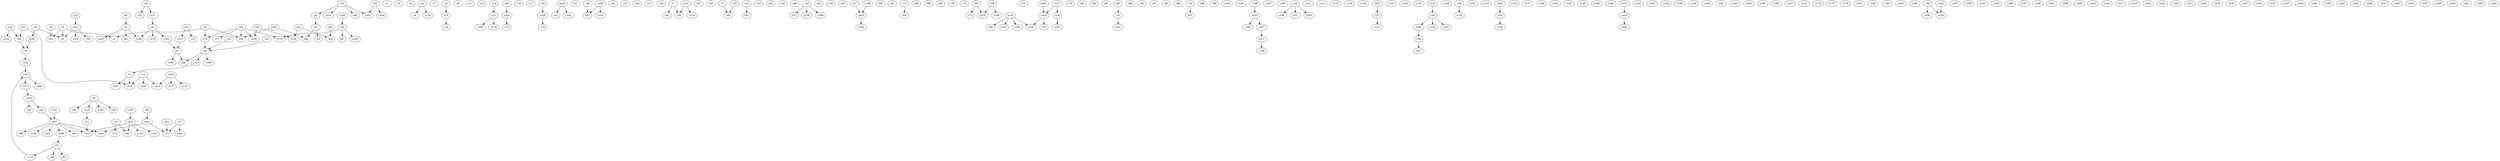 strict digraph  {
c1;
c2;
c3;
c4;
c5;
c6;
c7;
c8;
c9;
c10;
c11;
c12;
c13;
c14;
c15;
c16;
c17;
c18;
c19;
c20;
c21;
c22;
c23;
c24;
c25;
c26;
c27;
c28;
c29;
c30;
c31;
c32;
c33;
c34;
c35;
c36;
c37;
c38;
c39;
c40;
c41;
c42;
c43;
c44;
c45;
c46;
c47;
c48;
c49;
c50;
c51;
c52;
c53;
c54;
c55;
c56;
c57;
c58;
c59;
c60;
c61;
c62;
c63;
c64;
c65;
c66;
c67;
c68;
c69;
c70;
c71;
c72;
c73;
c74;
c75;
c76;
c77;
c78;
c79;
c80;
c81;
c82;
c83;
c84;
c85;
c86;
c87;
c88;
c89;
c90;
c91;
c92;
c93;
c94;
c95;
c96;
c97;
c98;
c99;
c100;
c101;
c102;
c103;
c104;
c105;
c106;
c107;
c108;
c109;
c110;
c111;
c112;
c113;
c114;
c115;
c116;
c117;
c118;
c119;
c120;
c121;
c122;
c123;
c124;
c125;
c126;
c127;
c128;
c129;
c130;
c131;
c132;
c133;
c134;
c135;
c136;
c137;
c138;
c139;
c140;
c141;
c142;
c143;
c144;
c145;
c146;
c147;
c148;
c149;
c150;
c151;
c152;
c153;
c154;
c155;
c156;
c157;
c158;
c159;
c160;
c161;
c162;
c163;
c164;
c165;
c166;
c167;
c168;
c169;
c170;
c171;
c172;
c173;
c174;
c175;
c176;
c177;
c178;
c179;
c180;
c181;
c182;
c183;
c184;
c185;
c186;
c187;
c188;
c189;
c190;
c191;
c192;
c193;
c194;
c195;
c196;
c197;
c198;
c199;
c200;
c201;
c202;
c203;
c204;
c205;
c206;
c207;
c208;
c209;
c210;
c211;
c212;
c213;
c214;
c215;
c216;
c217;
c218;
c219;
c220;
c221;
c222;
c223;
c224;
c225;
c226;
c227;
c228;
c229;
c230;
c231;
c232;
c233;
c234;
c235;
c236;
c237;
c238;
c239;
c240;
c241;
c242;
c243;
c244;
c245;
c246;
c247;
c248;
c249;
c250;
c251;
c252;
c253;
c254;
c255;
c256;
c257;
c258;
c259;
c260;
c261;
c262;
c263;
c264;
c265;
v1;
v2;
v3;
v4;
v5;
v6;
v7;
v8;
v9;
v10;
v11;
v12;
v13;
v14;
v15;
v16;
v17;
v18;
v19;
v20;
v21;
v22;
v23;
v24;
v25;
v26;
v27;
v28;
v29;
v30;
v31;
v32;
v33;
v34;
v35;
v36;
v37;
v38;
v39;
v40;
v41;
v42;
co1;
co2;
co3;
co4;
co5;
co6;
co7;
co8;
co9;
co10;
co11;
co12;
co13;
co14;
co15;
co16;
co17;
co18;
co19;
co20;
co21;
co22;
co23;
co24;
co25;
co26;
co27;
co28;
co29;
c8 -> v22  [weight=1];
c14 -> v21  [weight=1];
c23 -> co2  [weight=1];
c31 -> v31  [weight=1];
c32 -> co2  [weight=1];
c33 -> v1  [weight=1];
c34 -> co19  [weight=1];
c47 -> v3  [weight=1];
c50 -> co27  [weight=1];
c56 -> co26  [weight=1];
c57 -> co25  [weight=1];
c59 -> v18  [weight=1];
c75 -> co21  [weight=1];
c78 -> co2  [weight=1];
c82 -> co12  [weight=1];
c87 -> v8  [weight=1];
c100 -> v18  [weight=1];
c110 -> v29  [weight=1];
c114 -> v11  [weight=1];
c117 -> co10  [weight=1];
c117 -> v16  [weight=1];
c122 -> v29  [weight=1];
c132 -> v20  [weight=1];
c141 -> co27  [weight=1];
c149 -> co25  [weight=1];
c150 -> co13  [weight=1];
c151 -> co14  [weight=1];
c156 -> v25  [weight=1];
c168 -> co23  [weight=1];
c171 -> co18  [weight=1];
c180 -> v26  [weight=1];
c192 -> co7  [weight=1];
c205 -> co10  [weight=1];
c207 -> co17  [weight=1];
c208 -> v37  [weight=1];
c212 -> co7  [weight=1];
c221 -> v41  [weight=1];
c232 -> v30  [weight=1];
c233 -> v27  [weight=1];
v1 -> c147  [weight=1];
v1 -> c163  [weight=1];
v2 -> c36  [weight=1];
v2 -> c91  [weight=1];
v3 -> c247  [weight=1];
v3 -> c194  [weight=1];
v3 -> c61  [weight=1];
v4 -> c1  [weight=1];
v4 -> c78  [weight=1];
v4 -> c28  [weight=1];
v5 -> c5  [weight=1];
v5 -> c1  [weight=1];
v5 -> c42  [weight=1];
v6 -> c114  [weight=1];
v6 -> c38  [weight=1];
v6 -> c44  [weight=1];
v6 -> c203  [weight=1];
v7 -> c40  [weight=1];
v8 -> c241  [weight=1];
v9 -> c42  [weight=1];
v10 -> c59  [weight=1];
v10 -> c224  [weight=1];
v11 -> c157  [weight=1];
v12 -> c41  [weight=1];
v13 -> c65  [weight=1];
v14 -> c31  [weight=1];
v14 -> c86  [weight=1];
v14 -> c219  [weight=1];
v14 -> c262  [weight=1];
v15 -> c213  [weight=1];
v15 -> c250  [weight=1];
v15 -> c163  [weight=1];
v16 -> c253  [weight=1];
v17 -> c242  [weight=1];
v17 -> c71  [weight=1];
v18 -> c122  [weight=1];
v19 -> c199  [weight=1];
v19 -> c138  [weight=1];
v19 -> c51  [weight=1];
v20 -> c180  [weight=1];
v20 -> c257  [weight=1];
v20 -> c215  [weight=1];
v21 -> c169  [weight=1];
v21 -> c178  [weight=1];
v22 -> c18  [weight=1];
v23 -> c40  [weight=1];
v24 -> c221  [weight=1];
v24 -> c52  [weight=1];
v25 -> c236  [weight=1];
v25 -> c67  [weight=1];
v25 -> c170  [weight=1];
v26 -> c127  [weight=1];
v27 -> c121  [weight=1];
v28 -> c22  [weight=1];
v29 -> c204  [weight=1];
v29 -> c171  [weight=1];
v30 -> c134  [weight=1];
v31 -> c10  [weight=1];
v31 -> c64  [weight=1];
v32 -> c136  [weight=1];
v32 -> c126  [weight=1];
v33 -> c60  [weight=1];
v33 -> c173  [weight=1];
v34 -> c97  [weight=1];
v35 -> c163  [weight=1];
v35 -> c59  [weight=1];
v36 -> c220  [weight=1];
v36 -> c186  [weight=1];
v37 -> c110  [weight=1];
v37 -> c49  [weight=1];
v37 -> c81  [weight=1];
v38 -> c130  [weight=1];
v39 -> c262  [weight=1];
v39 -> c244  [weight=1];
v40 -> c94  [weight=1];
v41 -> c194  [weight=1];
v41 -> c192  [weight=1];
v41 -> c176  [weight=1];
v42 -> c13  [weight=1];
v42 -> c212  [weight=1];
co1 -> c128  [weight=1];
co1 -> c6  [weight=1];
co2 -> c33  [weight=1];
co2 -> c80  [weight=1];
co2 -> c189  [weight=1];
co3 -> c126  [weight=1];
co3 -> c94  [weight=1];
co4 -> c265  [weight=1];
co4 -> c211  [weight=1];
co4 -> c109  [weight=1];
co5 -> c100  [weight=1];
co5 -> c5  [weight=1];
co6 -> c170  [weight=1];
co6 -> c136  [weight=1];
co6 -> c77  [weight=1];
co6 -> c78  [weight=1];
co6 -> c28  [weight=1];
co7 -> c80  [weight=1];
co7 -> c190  [weight=1];
co8 -> c258  [weight=1];
co8 -> c225  [weight=1];
co9 -> c73  [weight=1];
co9 -> c225  [weight=1];
co10 -> c76  [weight=1];
co10 -> c105  [weight=1];
co11 -> c71  [weight=1];
co12 -> c71  [weight=1];
co12 -> c200  [weight=1];
co13 -> c60  [weight=1];
co13 -> c155  [weight=1];
co13 -> c157  [weight=1];
co13 -> c119  [weight=1];
co14 -> c245  [weight=1];
co15 -> c210  [weight=1];
co15 -> c36  [weight=1];
co16 -> c102  [weight=1];
co16 -> c88  [weight=1];
co16 -> c105  [weight=1];
co16 -> c101  [weight=1];
co17 -> c144  [weight=1];
co18 -> c50  [weight=1];
co18 -> c30  [weight=1];
co19 -> c19  [weight=1];
co20 -> c22  [weight=1];
co20 -> c120  [weight=1];
co21 -> c35  [weight=1];
co21 -> c191  [weight=1];
co21 -> c5  [weight=1];
co22 -> c220  [weight=1];
co23 -> c106  [weight=1];
co23 -> c207  [weight=1];
co24 -> c64  [weight=1];
co24 -> c28  [weight=1];
co25 -> c260  [weight=1];
co26 -> c15  [weight=1];
co27 -> c140  [weight=1];
co27 -> c157  [weight=1];
co27 -> c200  [weight=1];
co27 -> c63  [weight=1];
co27 -> c202  [weight=1];
co27 -> c208  [weight=1];
co27 -> c89  [weight=1];
co28 -> c20  [weight=1];
co28 -> c249  [weight=1];
co29 -> c177  [weight=1];
co29 -> c213  [weight=1];
co29 -> c113  [weight=1];
}
